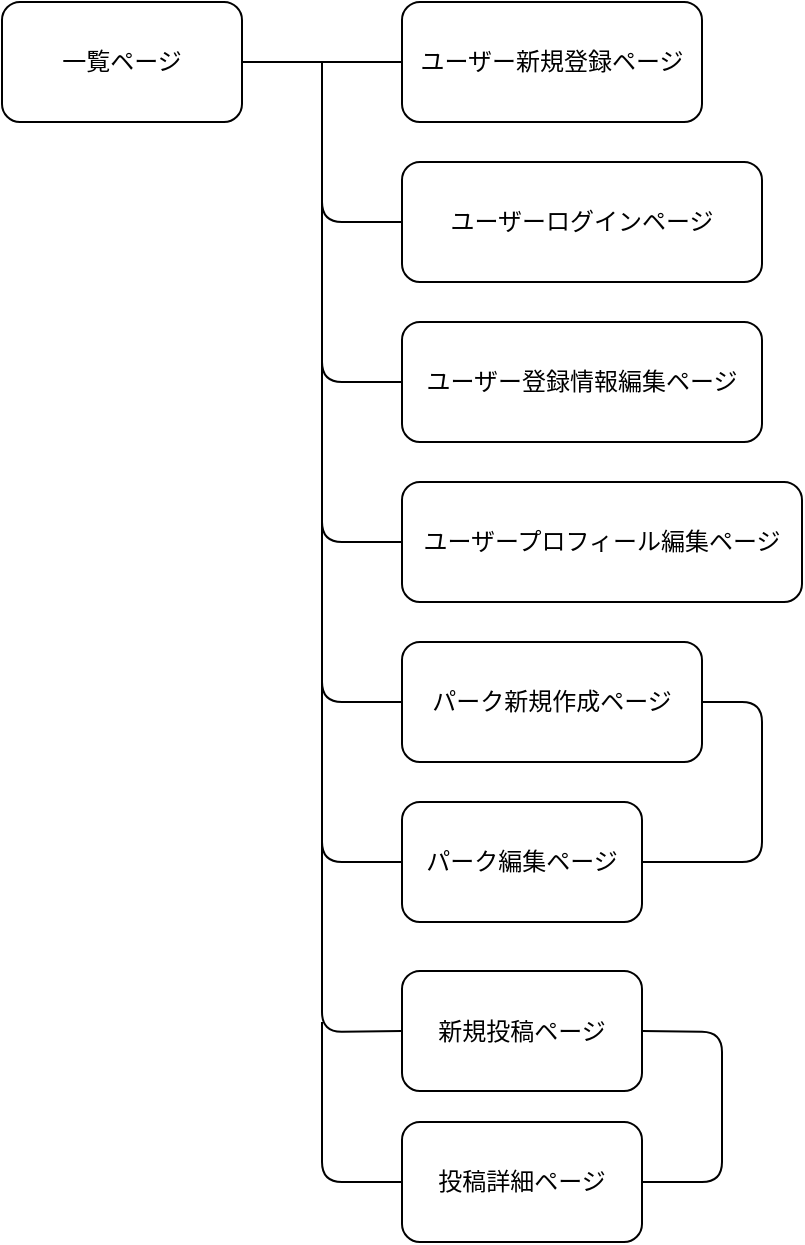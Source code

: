 <mxfile>
    <diagram id="t44auvgHD12vDFaCBd8K" name="ページ1">
        <mxGraphModel dx="821" dy="522" grid="1" gridSize="10" guides="1" tooltips="1" connect="1" arrows="1" fold="1" page="1" pageScale="1" pageWidth="827" pageHeight="1169" math="0" shadow="0">
            <root>
                <mxCell id="0"/>
                <mxCell id="1" parent="0"/>
                <mxCell id="8" style="edgeStyle=none;html=1;exitX=1;exitY=0.5;exitDx=0;exitDy=0;entryX=0;entryY=0.5;entryDx=0;entryDy=0;endArrow=none;endFill=0;" edge="1" parent="1" source="2" target="3">
                    <mxGeometry relative="1" as="geometry"/>
                </mxCell>
                <mxCell id="9" style="edgeStyle=none;html=1;entryX=0;entryY=0.5;entryDx=0;entryDy=0;endArrow=none;endFill=0;rounded=1;horizontal=1;" edge="1" parent="1" target="4">
                    <mxGeometry relative="1" as="geometry">
                        <mxPoint x="200" y="70" as="sourcePoint"/>
                        <Array as="points">
                            <mxPoint x="200" y="150"/>
                        </Array>
                    </mxGeometry>
                </mxCell>
                <mxCell id="2" value="一覧ページ" style="rounded=1;whiteSpace=wrap;html=1;" vertex="1" parent="1">
                    <mxGeometry x="40" y="40" width="120" height="60" as="geometry"/>
                </mxCell>
                <mxCell id="3" value="ユーザー新規登録ページ" style="rounded=1;whiteSpace=wrap;html=1;" vertex="1" parent="1">
                    <mxGeometry x="240" y="40" width="150" height="60" as="geometry"/>
                </mxCell>
                <mxCell id="4" value="ユーザーログインページ" style="rounded=1;whiteSpace=wrap;html=1;" vertex="1" parent="1">
                    <mxGeometry x="240" y="120" width="180" height="60" as="geometry"/>
                </mxCell>
                <mxCell id="10" style="edgeStyle=none;rounded=1;html=1;exitX=0;exitY=0.5;exitDx=0;exitDy=0;endArrow=none;endFill=0;" edge="1" parent="1" source="5">
                    <mxGeometry relative="1" as="geometry">
                        <mxPoint x="200" y="140" as="targetPoint"/>
                        <Array as="points">
                            <mxPoint x="200" y="230"/>
                        </Array>
                    </mxGeometry>
                </mxCell>
                <mxCell id="5" value="ユーザー登録情報編集ページ" style="rounded=1;whiteSpace=wrap;html=1;" vertex="1" parent="1">
                    <mxGeometry x="240" y="200" width="180" height="60" as="geometry"/>
                </mxCell>
                <mxCell id="11" style="edgeStyle=none;rounded=1;html=1;exitX=0;exitY=0.5;exitDx=0;exitDy=0;endArrow=none;endFill=0;" edge="1" parent="1" source="6">
                    <mxGeometry relative="1" as="geometry">
                        <mxPoint x="200" y="220" as="targetPoint"/>
                        <Array as="points">
                            <mxPoint x="200" y="310"/>
                        </Array>
                    </mxGeometry>
                </mxCell>
                <mxCell id="6" value="ユーザープロフィール編集ページ" style="rounded=1;whiteSpace=wrap;html=1;" vertex="1" parent="1">
                    <mxGeometry x="240" y="280" width="200" height="60" as="geometry"/>
                </mxCell>
                <mxCell id="12" style="edgeStyle=none;rounded=1;html=1;exitX=0;exitY=0.5;exitDx=0;exitDy=0;endArrow=none;endFill=0;" edge="1" parent="1" source="7">
                    <mxGeometry relative="1" as="geometry">
                        <mxPoint x="200" y="300" as="targetPoint"/>
                        <Array as="points">
                            <mxPoint x="200" y="390"/>
                        </Array>
                    </mxGeometry>
                </mxCell>
                <mxCell id="17" style="edgeStyle=none;rounded=1;html=1;exitX=1;exitY=0.5;exitDx=0;exitDy=0;entryX=1;entryY=0.5;entryDx=0;entryDy=0;endArrow=none;endFill=0;" edge="1" parent="1" source="7" target="13">
                    <mxGeometry relative="1" as="geometry">
                        <Array as="points">
                            <mxPoint x="420" y="390"/>
                            <mxPoint x="420" y="470"/>
                        </Array>
                    </mxGeometry>
                </mxCell>
                <mxCell id="7" value="パーク新規作成ページ" style="rounded=1;whiteSpace=wrap;html=1;" vertex="1" parent="1">
                    <mxGeometry x="240" y="360" width="150" height="60" as="geometry"/>
                </mxCell>
                <mxCell id="14" style="edgeStyle=none;rounded=1;html=1;exitX=0;exitY=0.5;exitDx=0;exitDy=0;endArrow=none;endFill=0;" edge="1" parent="1" source="13">
                    <mxGeometry relative="1" as="geometry">
                        <mxPoint x="200" y="380" as="targetPoint"/>
                        <Array as="points">
                            <mxPoint x="200" y="470"/>
                        </Array>
                    </mxGeometry>
                </mxCell>
                <mxCell id="13" value="パーク編集ページ" style="rounded=1;whiteSpace=wrap;html=1;" vertex="1" parent="1">
                    <mxGeometry x="240" y="440" width="120" height="60" as="geometry"/>
                </mxCell>
                <mxCell id="19" style="edgeStyle=none;rounded=1;html=1;exitX=0;exitY=0.5;exitDx=0;exitDy=0;endArrow=none;endFill=0;" edge="1" parent="1" source="18">
                    <mxGeometry relative="1" as="geometry">
                        <mxPoint x="200" y="460" as="targetPoint"/>
                        <Array as="points">
                            <mxPoint x="200" y="555"/>
                        </Array>
                    </mxGeometry>
                </mxCell>
                <mxCell id="22" style="edgeStyle=none;rounded=1;html=1;exitX=1;exitY=0.5;exitDx=0;exitDy=0;entryX=1;entryY=0.5;entryDx=0;entryDy=0;endArrow=none;endFill=0;" edge="1" parent="1" source="18" target="20">
                    <mxGeometry relative="1" as="geometry">
                        <Array as="points">
                            <mxPoint x="400" y="555"/>
                            <mxPoint x="400" y="630"/>
                        </Array>
                    </mxGeometry>
                </mxCell>
                <mxCell id="18" value="新規投稿ページ" style="rounded=1;whiteSpace=wrap;html=1;" vertex="1" parent="1">
                    <mxGeometry x="240" y="524.5" width="120" height="60" as="geometry"/>
                </mxCell>
                <mxCell id="21" style="edgeStyle=none;rounded=1;html=1;exitX=0;exitY=0.5;exitDx=0;exitDy=0;endArrow=none;endFill=0;" edge="1" parent="1" source="20">
                    <mxGeometry relative="1" as="geometry">
                        <mxPoint x="200" y="550" as="targetPoint"/>
                        <Array as="points">
                            <mxPoint x="200" y="630"/>
                        </Array>
                    </mxGeometry>
                </mxCell>
                <mxCell id="20" value="投稿詳細ページ" style="rounded=1;whiteSpace=wrap;html=1;" vertex="1" parent="1">
                    <mxGeometry x="240" y="600" width="120" height="60" as="geometry"/>
                </mxCell>
            </root>
        </mxGraphModel>
    </diagram>
</mxfile>